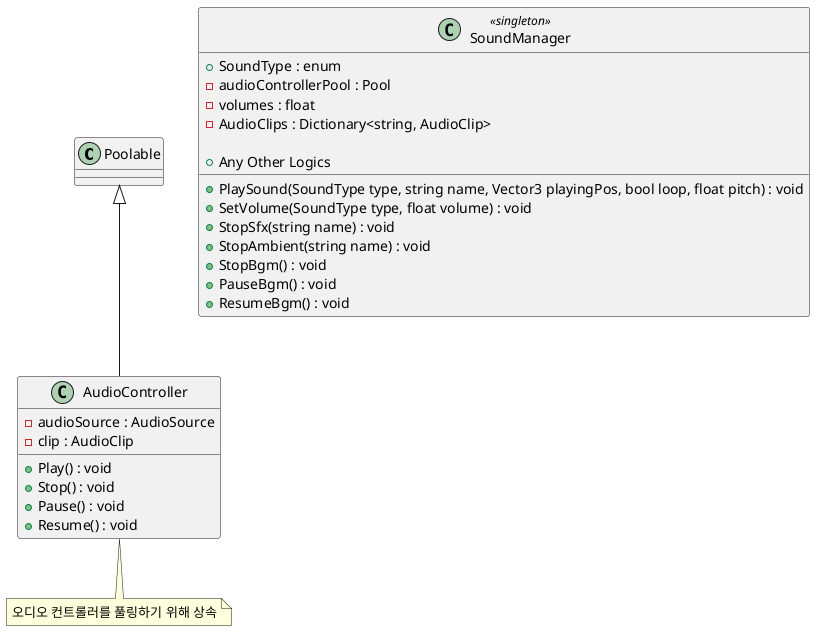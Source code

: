 @startuml

class Poolable{

}


class AudioController{
    - audioSource : AudioSource
    - clip : AudioClip

    + Play() : void
    + Stop() : void
    + Pause() : void
    + Resume() : void
}

Poolable <|-down- AudioController

note bottom : 오디오 컨트롤러를 풀링하기 위해 상속
class SoundManager<<singleton>>{
    + SoundType : enum
    - audioControllerPool : Pool
    - volumes : float
    - AudioClips : Dictionary<string, AudioClip>

    + PlaySound(SoundType type, string name, Vector3 playingPos, bool loop, float pitch) : void
    + SetVolume(SoundType type, float volume) : void
    + StopSfx(string name) : void
    + StopAmbient(string name) : void
    + StopBgm() : void
    + PauseBgm() : void
    + ResumeBgm() : void
    + Any Other Logics
}
@enduml